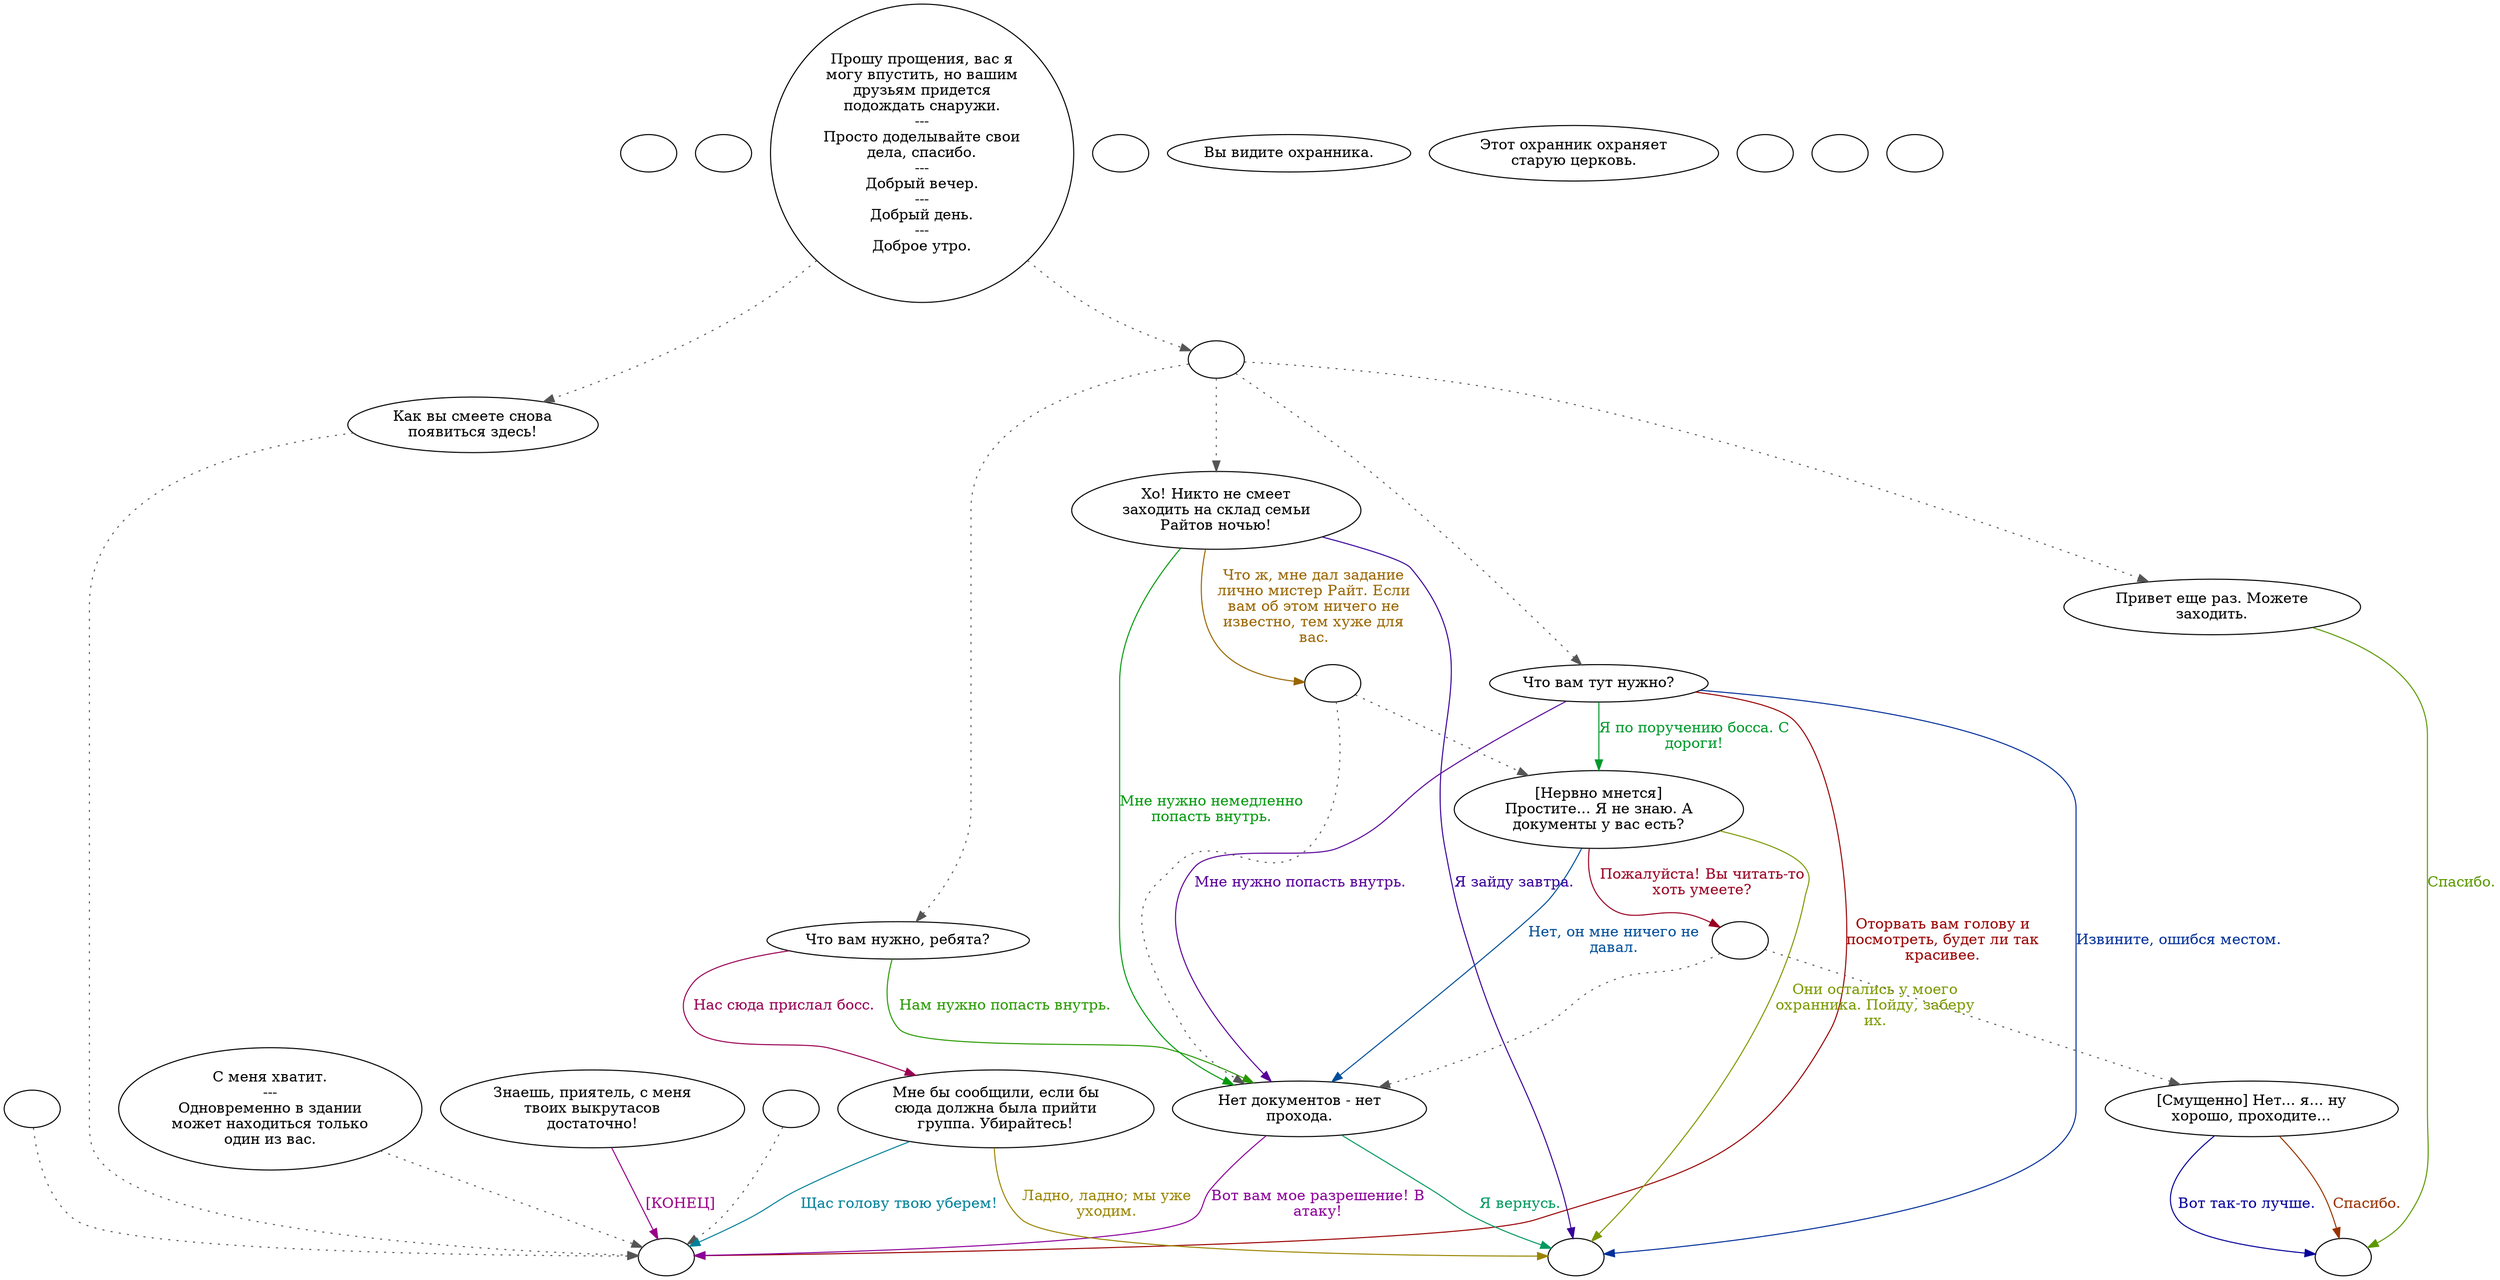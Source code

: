 digraph dcChcGrd {
  "checkPartyMembersNearDoor" [style=filled       fillcolor="#FFFFFF"       color="#000000"]
  "checkPartyMembersNearDoor" [label=""]
  "start" [style=filled       fillcolor="#FFFFFF"       color="#000000"]
  "start" [label=""]
  "critter_p_proc" [style=filled       fillcolor="#FFFFFF"       color="#000000"]
  "critter_p_proc" -> "Node998" [style=dotted color="#555555"]
  "critter_p_proc" [label="С меня хватит.\n---\nОдновременно в здании\nможет находиться только\nодин из вас."]
  "pickup_p_proc" [style=filled       fillcolor="#FFFFFF"       color="#000000"]
  "pickup_p_proc" -> "Node998" [style=dotted color="#555555"]
  "pickup_p_proc" [label=""]
  "talk_p_proc" [style=filled       fillcolor="#FFFFFF"       color="#000000"]
  "talk_p_proc" -> "Node001" [style=dotted color="#555555"]
  "talk_p_proc" -> "Node000" [style=dotted color="#555555"]
  "talk_p_proc" [label="Прошу прощения, вас я\nмогу впустить, но вашим\nдрузьям придется\nподождать снаружи.\n---\nПросто доделывайте свои\nдела, спасибо.\n---\nДобрый вечер.\n---\nДобрый день.\n---\nДоброе утро."]
  "destroy_p_proc" [style=filled       fillcolor="#FFFFFF"       color="#000000"]
  "destroy_p_proc" [label=""]
  "look_at_p_proc" [style=filled       fillcolor="#FFFFFF"       color="#000000"]
  "look_at_p_proc" [label="Вы видите охранника."]
  "description_p_proc" [style=filled       fillcolor="#FFFFFF"       color="#000000"]
  "description_p_proc" [label="Этот охранник охраняет\nстарую церковь."]
  "use_skill_on_p_proc" [style=filled       fillcolor="#FFFFFF"       color="#000000"]
  "use_skill_on_p_proc" [label=""]
  "damage_p_proc" [style=filled       fillcolor="#FFFFFF"       color="#000000"]
  "damage_p_proc" -> "Node998" [style=dotted color="#555555"]
  "damage_p_proc" [label=""]
  "map_enter_p_proc" [style=filled       fillcolor="#FFFFFF"       color="#000000"]
  "map_enter_p_proc" [label=""]
  "combat_p_proc" [style=filled       fillcolor="#FFFFFF"       color="#000000"]
  "combat_p_proc" [label=""]
  "Node000" [style=filled       fillcolor="#FFFFFF"       color="#000000"]
  "Node000" -> "Node009" [style=dotted color="#555555"]
  "Node000" -> "Node006" [style=dotted color="#555555"]
  "Node000" -> "Node002" [style=dotted color="#555555"]
  "Node000" -> "Node008" [style=dotted color="#555555"]
  "Node000" [label=""]
  "Node001" [style=filled       fillcolor="#FFFFFF"       color="#000000"]
  "Node001" -> "Node998" [style=dotted color="#555555"]
  "Node001" [label="Как вы смеете снова\nпоявиться здесь!"]
  "Node002" [style=filled       fillcolor="#FFFFFF"       color="#000000"]
  "Node002" [label="Хо! Никто не смеет\nзаходить на склад семьи\nРайтов ночью!"]
  "Node002" -> "Node996" [label="Что ж, мне дал задание\nлично мистер Райт. Если\nвам об этом ничего не\nизвестно, тем хуже для\nвас." color="#996500" fontcolor="#996500"]
  "Node002" -> "Node999" [label="Я зайду завтра." color="#380099" fontcolor="#380099"]
  "Node002" -> "Node004" [label="Мне нужно немедленно\nпопасть внутрь." color="#00990C" fontcolor="#00990C"]
  "Node003" [style=filled       fillcolor="#FFFFFF"       color="#000000"]
  "Node003" [label="[Нервно мнется]\nПростите... Я не знаю. А\nдокументы у вас есть?"]
  "Node003" -> "Node995" [label="Пожалуйста! Вы читать-то\nхоть умеете?" color="#990021" fontcolor="#990021"]
  "Node003" -> "Node004" [label="Нет, он мне ничего не\nдавал." color="#004E99" fontcolor="#004E99"]
  "Node003" -> "Node999" [label="Они остались у моего\nохранника. Пойду, заберу\nих." color="#7A9900" fontcolor="#7A9900"]
  "Node004" [style=filled       fillcolor="#FFFFFF"       color="#000000"]
  "Node004" [label="Нет документов - нет\nпрохода."]
  "Node004" -> "Node998" [label="Вот вам мое разрешение! В\nатаку!" color="#8B0099" fontcolor="#8B0099"]
  "Node004" -> "Node999" [label="Я вернусь." color="#00995F" fontcolor="#00995F"]
  "Node005" [style=filled       fillcolor="#FFFFFF"       color="#000000"]
  "Node005" [label="[Смущенно] Нет... я... ну\nхорошо, проходите..."]
  "Node005" -> "Node994" [label="Спасибо." color="#993200" fontcolor="#993200"]
  "Node005" -> "Node994" [label="Вот так-то лучше." color="#050099" fontcolor="#050099"]
  "Node006" [style=filled       fillcolor="#FFFFFF"       color="#000000"]
  "Node006" [label="Что вам нужно, ребята?"]
  "Node006" -> "Node004" [label="Нам нужно попасть внутрь." color="#279900" fontcolor="#279900"]
  "Node006" -> "Node007" [label="Нас сюда прислал босс." color="#990054" fontcolor="#990054"]
  "Node007" [style=filled       fillcolor="#FFFFFF"       color="#000000"]
  "Node007" [label="Мне бы сообщили, если бы\nсюда должна была прийти\nгруппа. Убирайтесь!"]
  "Node007" -> "Node998" [label="Щас голову твою уберем!" color="#008199" fontcolor="#008199"]
  "Node007" -> "Node999" [label="Ладно, ладно; мы уже\nуходим." color="#998500" fontcolor="#998500"]
  "Node008" [style=filled       fillcolor="#FFFFFF"       color="#000000"]
  "Node008" [label="Что вам тут нужно?"]
  "Node008" -> "Node004" [label="Мне нужно попасть внутрь." color="#580099" fontcolor="#580099"]
  "Node008" -> "Node003" [label="Я по поручению босса. С\nдороги!" color="#00992B" fontcolor="#00992B"]
  "Node008" -> "Node998" [label="Оторвать вам голову и\nпосмотреть, будет ли так\nкрасивее." color="#990001" fontcolor="#990001"]
  "Node008" -> "Node999" [label="Извините, ошибся местом." color="#002E99" fontcolor="#002E99"]
  "Node009" [style=filled       fillcolor="#FFFFFF"       color="#000000"]
  "Node009" [label="Привет еще раз. Можете\nзаходить."]
  "Node009" -> "Node994" [label="Спасибо." color="#5B9900" fontcolor="#5B9900"]
  "Node999" [style=filled       fillcolor="#FFFFFF"       color="#000000"]
  "Node999" [label=""]
  "Node998" [style=filled       fillcolor="#FFFFFF"       color="#000000"]
  "Node998" [label=""]
  "Node996" [style=filled       fillcolor="#FFFFFF"       color="#000000"]
  "Node996" -> "Node003" [style=dotted color="#555555"]
  "Node996" -> "Node004" [style=dotted color="#555555"]
  "Node996" [label=""]
  "Node995" [style=filled       fillcolor="#FFFFFF"       color="#000000"]
  "Node995" -> "Node005" [style=dotted color="#555555"]
  "Node995" -> "Node004" [style=dotted color="#555555"]
  "Node995" [label=""]
  "Node994" [style=filled       fillcolor="#FFFFFF"       color="#000000"]
  "Node994" [label=""]
  "Node010" [style=filled       fillcolor="#FFFFFF"       color="#000000"]
  "Node010" [label="Знаешь, приятель, с меня\nтвоих выкрутасов\nдостаточно!"]
  "Node010" -> "Node998" [label="[КОНЕЦ]" color="#990087" fontcolor="#990087"]
}